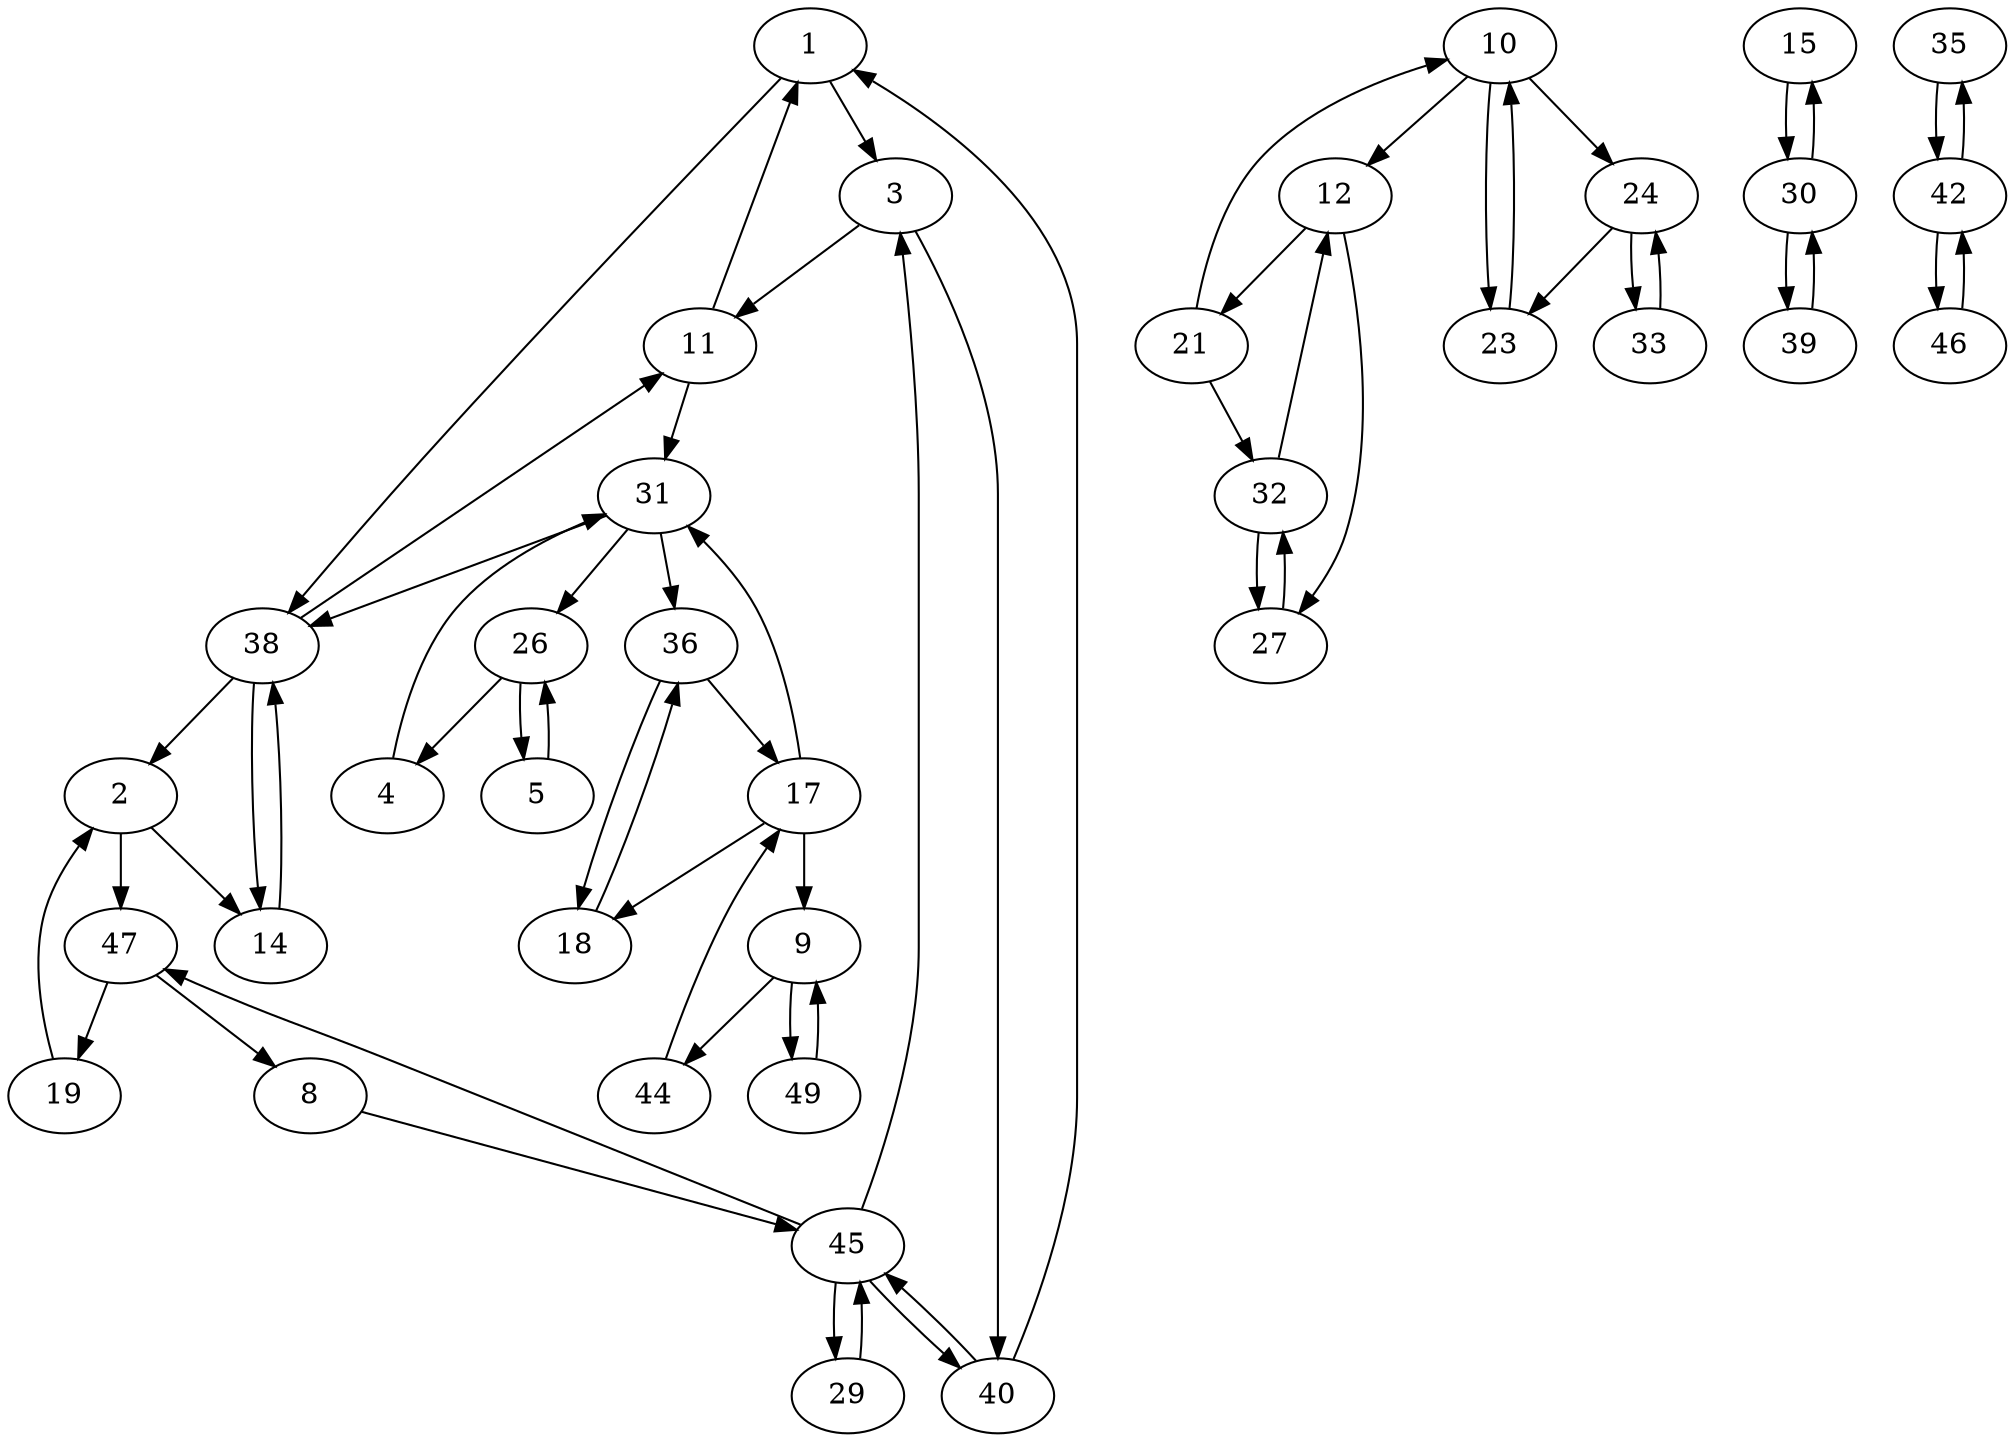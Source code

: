 digraph G {
  1 -> 3;
  1 -> 38;
  2 -> 14;
  2 -> 47;
  3 -> 11;
  3 -> 40;
  4 -> 31;
  5 -> 26;
  8 -> 45;
  9 -> 44;
  9 -> 49;
  10 -> 12;
  10 -> 23;
  10 -> 24;
  11 -> 1;
  11 -> 31;
  12 -> 21;
  12 -> 27;
  14 -> 38;
  15 -> 30;
  17 -> 9;
  17 -> 18;
  17 -> 31;
  18 -> 36;
  19 -> 2;
  21 -> 10;
  21 -> 32;
  23 -> 10;
  24 -> 23;
  24 -> 33;
  26 -> 4;
  26 -> 5;
  27 -> 32;
  29 -> 45;
  30 -> 15;
  30 -> 39;
  31 -> 26;
  31 -> 36;
  31 -> 38;
  32 -> 12;
  32 -> 27;
  33 -> 24;
  35 -> 42;
  36 -> 17;
  36 -> 18;
  38 -> 2;
  38 -> 11;
  38 -> 14;
  39 -> 30;
  40 -> 1;
  40 -> 45;
  42 -> 35;
  42 -> 46;
  44 -> 17;
  45 -> 3;
  45 -> 29;
  45 -> 40;
  45 -> 47;
  46 -> 42;
  47 -> 8;
  47 -> 19;
  49 -> 9;
}